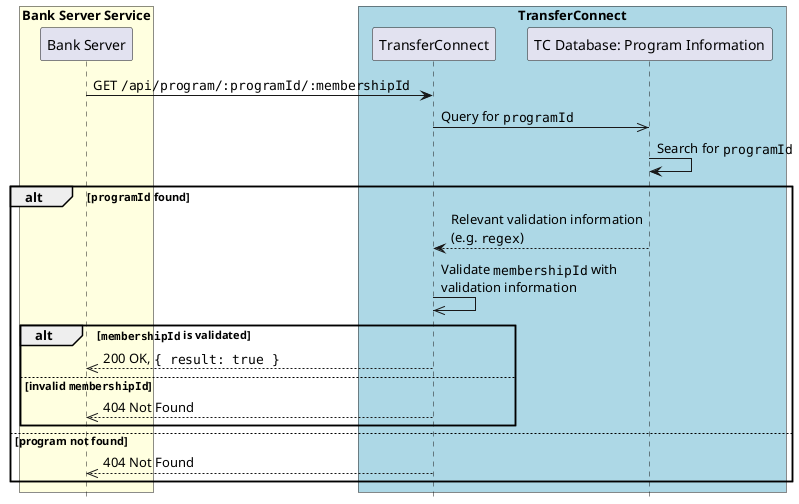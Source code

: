 @startuml Loyalty Program Membership ID Validation
skinparam ParticipantPadding 10
skinparam BoxPadding 5

hide footbox

box "Bank Server Service" #LightYellow
  participant BankServer as "Bank Server"
end box

box "TransferConnect" #LightBlue
  participant TransferConnect as "TransferConnect"
  participant TCInfoDB as "TC Database: Program Information"
end box

BankServer -> TransferConnect: GET ""/api/program/:programId/:membershipId""
TransferConnect ->> TCInfoDB: Query for ""programId""
TCInfoDB -> TCInfoDB: Search for ""programId""
alt ""programId"" found
    TransferConnect <-- TCInfoDB: Relevant validation information\n(e.g. ""regex"")
    TransferConnect ->> TransferConnect: Validate ""membershipId"" with\nvalidation information
    alt ""membershipId"" is validated
        BankServer <<-- TransferConnect: 200 OK, ""{ result: true }""
    else invalid ""membershipId""
        BankServer <<-- TransferConnect: 404 Not Found
    end
else program not found
    BankServer <<-- TransferConnect: 404 Not Found
end

@enduml